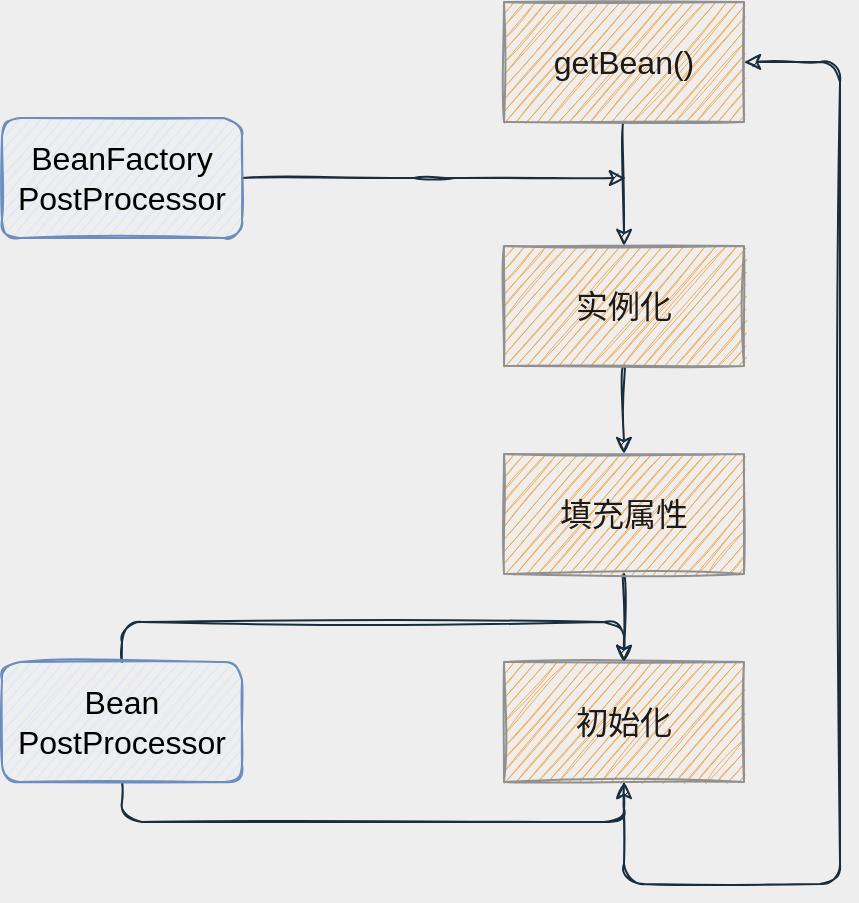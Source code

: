 <mxfile version="15.5.4" type="embed"><diagram id="IhcWoHfWPLEeoma1BeQp" name="Page-1"><mxGraphModel dx="900" dy="708" grid="0" gridSize="10" guides="1" tooltips="1" connect="1" arrows="1" fold="1" page="1" pageScale="1" pageWidth="850" pageHeight="1100" background="#EEEEEE" math="0" shadow="0"><root><mxCell id="0"/><mxCell id="1" parent="0"/><mxCell id="14" style="edgeStyle=orthogonalEdgeStyle;curved=1;rounded=1;sketch=1;orthogonalLoop=1;jettySize=auto;html=1;exitX=0.5;exitY=1;exitDx=0;exitDy=0;entryX=0.5;entryY=0;entryDx=0;entryDy=0;fontSize=16;fontColor=#1A1A1A;strokeColor=#182E3E;" edge="1" parent="1" source="10" target="11"><mxGeometry relative="1" as="geometry"/></mxCell><mxCell id="10" value="&lt;font style=&quot;font-size: 16px&quot;&gt;getBean()&lt;/font&gt;" style="rounded=0;whiteSpace=wrap;html=1;sketch=1;fontSize=14;fontColor=#1A1A1A;strokeColor=#909090;fillColor=#F5AB50;" vertex="1" parent="1"><mxGeometry x="430" y="107" width="120" height="60" as="geometry"/></mxCell><mxCell id="15" style="edgeStyle=orthogonalEdgeStyle;curved=1;rounded=1;sketch=1;orthogonalLoop=1;jettySize=auto;html=1;exitX=0.5;exitY=1;exitDx=0;exitDy=0;fontSize=16;fontColor=#1A1A1A;strokeColor=#182E3E;" edge="1" parent="1" source="11" target="12"><mxGeometry relative="1" as="geometry"/></mxCell><mxCell id="11" value="&lt;span style=&quot;font-size: 16px&quot;&gt;实例化&lt;/span&gt;" style="rounded=0;whiteSpace=wrap;html=1;sketch=1;fontSize=14;fontColor=#1A1A1A;strokeColor=#909090;fillColor=#F5AB50;" vertex="1" parent="1"><mxGeometry x="430" y="229" width="120" height="60" as="geometry"/></mxCell><mxCell id="16" style="edgeStyle=orthogonalEdgeStyle;curved=1;rounded=1;sketch=1;orthogonalLoop=1;jettySize=auto;html=1;exitX=0.5;exitY=1;exitDx=0;exitDy=0;entryX=0.5;entryY=0;entryDx=0;entryDy=0;fontSize=16;fontColor=#1A1A1A;strokeColor=#182E3E;" edge="1" parent="1" source="12" target="13"><mxGeometry relative="1" as="geometry"/></mxCell><mxCell id="12" value="&lt;span style=&quot;font-size: 16px&quot;&gt;填充属性&lt;/span&gt;" style="rounded=0;whiteSpace=wrap;html=1;sketch=1;fontSize=14;fontColor=#1A1A1A;strokeColor=#909090;fillColor=#F5AB50;" vertex="1" parent="1"><mxGeometry x="430" y="333" width="120" height="60" as="geometry"/></mxCell><mxCell id="19" style="edgeStyle=orthogonalEdgeStyle;rounded=1;sketch=1;orthogonalLoop=1;jettySize=auto;html=1;exitX=0.5;exitY=1;exitDx=0;exitDy=0;entryX=1;entryY=0.5;entryDx=0;entryDy=0;fontSize=16;fontColor=#1A1A1A;strokeColor=#182E3E;" edge="1" parent="1" source="13" target="10"><mxGeometry relative="1" as="geometry"><Array as="points"><mxPoint x="490" y="548"/><mxPoint x="598" y="548"/><mxPoint x="598" y="137"/></Array></mxGeometry></mxCell><mxCell id="13" value="&lt;span style=&quot;font-size: 16px&quot;&gt;初始化&lt;/span&gt;" style="rounded=0;whiteSpace=wrap;html=1;sketch=1;fontSize=14;fontColor=#1A1A1A;strokeColor=#909090;fillColor=#F5AB50;" vertex="1" parent="1"><mxGeometry x="430" y="437" width="120" height="60" as="geometry"/></mxCell><mxCell id="20" style="edgeStyle=orthogonalEdgeStyle;rounded=1;sketch=1;orthogonalLoop=1;jettySize=auto;html=1;exitX=1;exitY=0.5;exitDx=0;exitDy=0;fontSize=16;fontColor=#1A1A1A;strokeColor=#182E3E;" edge="1" parent="1" source="17"><mxGeometry relative="1" as="geometry"><mxPoint x="491" y="195" as="targetPoint"/></mxGeometry></mxCell><mxCell id="17" value="BeanFactory&lt;br&gt;PostProcessor" style="rounded=1;whiteSpace=wrap;html=1;sketch=1;fontSize=16;strokeColor=#6c8ebf;fillColor=#dae8fc;" vertex="1" parent="1"><mxGeometry x="179" y="165" width="120" height="60" as="geometry"/></mxCell><mxCell id="23" style="edgeStyle=orthogonalEdgeStyle;rounded=1;sketch=1;orthogonalLoop=1;jettySize=auto;html=1;exitX=0.5;exitY=0;exitDx=0;exitDy=0;entryX=0.5;entryY=0;entryDx=0;entryDy=0;fontSize=16;fontColor=#1A1A1A;strokeColor=#182E3E;" edge="1" parent="1" source="18" target="13"><mxGeometry relative="1" as="geometry"/></mxCell><mxCell id="24" style="edgeStyle=orthogonalEdgeStyle;rounded=1;sketch=1;orthogonalLoop=1;jettySize=auto;html=1;exitX=0.5;exitY=1;exitDx=0;exitDy=0;entryX=0.5;entryY=1;entryDx=0;entryDy=0;fontSize=16;fontColor=#1A1A1A;strokeColor=#182E3E;" edge="1" parent="1" source="18" target="13"><mxGeometry relative="1" as="geometry"/></mxCell><mxCell id="18" value="Bean&lt;br&gt;PostProcessor" style="rounded=1;whiteSpace=wrap;html=1;sketch=1;fontSize=16;strokeColor=#6c8ebf;fillColor=#dae8fc;" vertex="1" parent="1"><mxGeometry x="179" y="437" width="120" height="60" as="geometry"/></mxCell></root></mxGraphModel></diagram></mxfile>